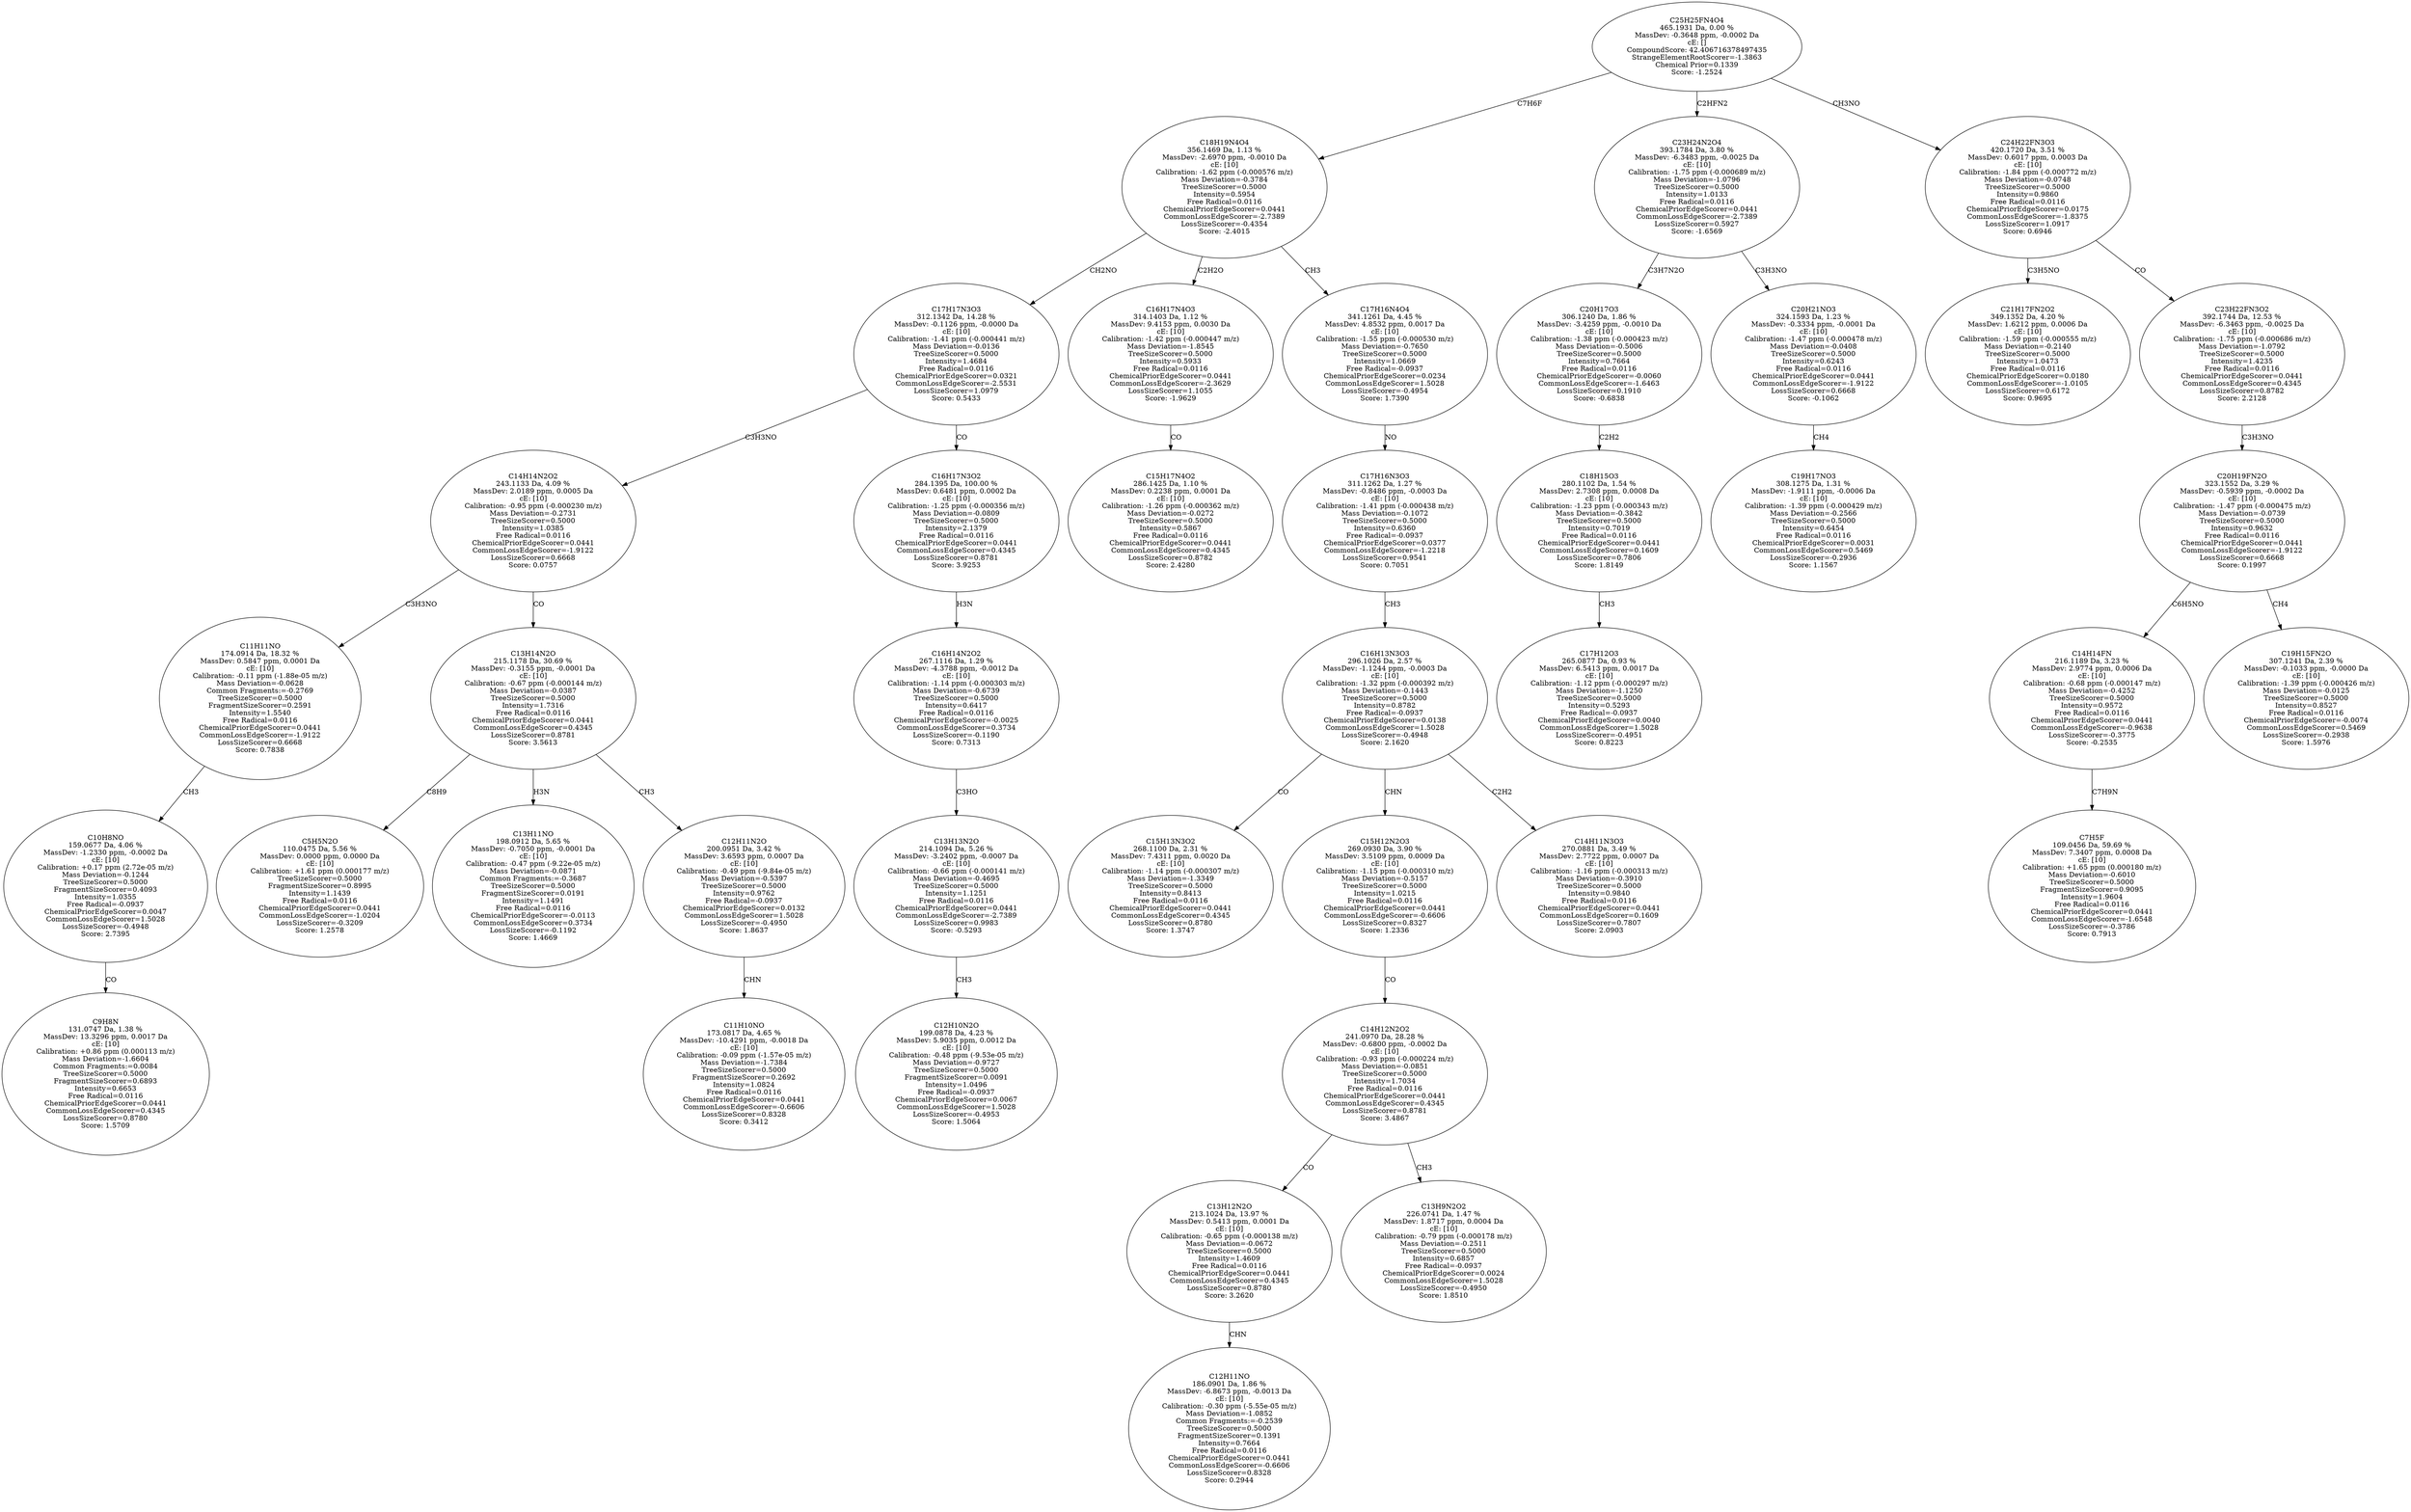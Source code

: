 strict digraph {
v1 [label="C9H8N\n131.0747 Da, 1.38 %\nMassDev: 13.3296 ppm, 0.0017 Da\ncE: [10]\nCalibration: +0.86 ppm (0.000113 m/z)\nMass Deviation=-1.6604\nCommon Fragments:=0.0084\nTreeSizeScorer=0.5000\nFragmentSizeScorer=0.6893\nIntensity=0.6653\nFree Radical=0.0116\nChemicalPriorEdgeScorer=0.0441\nCommonLossEdgeScorer=0.4345\nLossSizeScorer=0.8780\nScore: 1.5709"];
v2 [label="C10H8NO\n159.0677 Da, 4.06 %\nMassDev: -1.2330 ppm, -0.0002 Da\ncE: [10]\nCalibration: +0.17 ppm (2.72e-05 m/z)\nMass Deviation=-0.1244\nTreeSizeScorer=0.5000\nFragmentSizeScorer=0.4093\nIntensity=1.0355\nFree Radical=-0.0937\nChemicalPriorEdgeScorer=0.0047\nCommonLossEdgeScorer=1.5028\nLossSizeScorer=-0.4948\nScore: 2.7395"];
v3 [label="C11H11NO\n174.0914 Da, 18.32 %\nMassDev: 0.5847 ppm, 0.0001 Da\ncE: [10]\nCalibration: -0.11 ppm (-1.88e-05 m/z)\nMass Deviation=-0.0628\nCommon Fragments:=-0.2769\nTreeSizeScorer=0.5000\nFragmentSizeScorer=0.2591\nIntensity=1.5540\nFree Radical=0.0116\nChemicalPriorEdgeScorer=0.0441\nCommonLossEdgeScorer=-1.9122\nLossSizeScorer=0.6668\nScore: 0.7838"];
v4 [label="C5H5N2O\n110.0475 Da, 5.56 %\nMassDev: 0.0000 ppm, 0.0000 Da\ncE: [10]\nCalibration: +1.61 ppm (0.000177 m/z)\nTreeSizeScorer=0.5000\nFragmentSizeScorer=0.8995\nIntensity=1.1439\nFree Radical=0.0116\nChemicalPriorEdgeScorer=0.0441\nCommonLossEdgeScorer=-1.0204\nLossSizeScorer=-0.3209\nScore: 1.2578"];
v5 [label="C13H11NO\n198.0912 Da, 5.65 %\nMassDev: -0.7050 ppm, -0.0001 Da\ncE: [10]\nCalibration: -0.47 ppm (-9.22e-05 m/z)\nMass Deviation=-0.0871\nCommon Fragments:=-0.3687\nTreeSizeScorer=0.5000\nFragmentSizeScorer=0.0191\nIntensity=1.1491\nFree Radical=0.0116\nChemicalPriorEdgeScorer=-0.0113\nCommonLossEdgeScorer=0.3734\nLossSizeScorer=-0.1192\nScore: 1.4669"];
v6 [label="C11H10NO\n173.0817 Da, 4.65 %\nMassDev: -10.4291 ppm, -0.0018 Da\ncE: [10]\nCalibration: -0.09 ppm (-1.57e-05 m/z)\nMass Deviation=-1.7384\nTreeSizeScorer=0.5000\nFragmentSizeScorer=0.2692\nIntensity=1.0824\nFree Radical=0.0116\nChemicalPriorEdgeScorer=0.0441\nCommonLossEdgeScorer=-0.6606\nLossSizeScorer=0.8328\nScore: 0.3412"];
v7 [label="C12H11N2O\n200.0951 Da, 3.42 %\nMassDev: 3.6593 ppm, 0.0007 Da\ncE: [10]\nCalibration: -0.49 ppm (-9.84e-05 m/z)\nMass Deviation=-0.5397\nTreeSizeScorer=0.5000\nIntensity=0.9762\nFree Radical=-0.0937\nChemicalPriorEdgeScorer=0.0132\nCommonLossEdgeScorer=1.5028\nLossSizeScorer=-0.4950\nScore: 1.8637"];
v8 [label="C13H14N2O\n215.1178 Da, 30.69 %\nMassDev: -0.3155 ppm, -0.0001 Da\ncE: [10]\nCalibration: -0.67 ppm (-0.000144 m/z)\nMass Deviation=-0.0387\nTreeSizeScorer=0.5000\nIntensity=1.7316\nFree Radical=0.0116\nChemicalPriorEdgeScorer=0.0441\nCommonLossEdgeScorer=0.4345\nLossSizeScorer=0.8781\nScore: 3.5613"];
v9 [label="C14H14N2O2\n243.1133 Da, 4.09 %\nMassDev: 2.0189 ppm, 0.0005 Da\ncE: [10]\nCalibration: -0.95 ppm (-0.000230 m/z)\nMass Deviation=-0.2731\nTreeSizeScorer=0.5000\nIntensity=1.0385\nFree Radical=0.0116\nChemicalPriorEdgeScorer=0.0441\nCommonLossEdgeScorer=-1.9122\nLossSizeScorer=0.6668\nScore: 0.0757"];
v10 [label="C12H10N2O\n199.0878 Da, 4.23 %\nMassDev: 5.9035 ppm, 0.0012 Da\ncE: [10]\nCalibration: -0.48 ppm (-9.53e-05 m/z)\nMass Deviation=-0.9727\nTreeSizeScorer=0.5000\nFragmentSizeScorer=0.0091\nIntensity=1.0496\nFree Radical=-0.0937\nChemicalPriorEdgeScorer=0.0067\nCommonLossEdgeScorer=1.5028\nLossSizeScorer=-0.4953\nScore: 1.5064"];
v11 [label="C13H13N2O\n214.1094 Da, 5.26 %\nMassDev: -3.2402 ppm, -0.0007 Da\ncE: [10]\nCalibration: -0.66 ppm (-0.000141 m/z)\nMass Deviation=-0.4695\nTreeSizeScorer=0.5000\nIntensity=1.1251\nFree Radical=0.0116\nChemicalPriorEdgeScorer=0.0441\nCommonLossEdgeScorer=-2.7389\nLossSizeScorer=0.9983\nScore: -0.5293"];
v12 [label="C16H14N2O2\n267.1116 Da, 1.29 %\nMassDev: -4.3788 ppm, -0.0012 Da\ncE: [10]\nCalibration: -1.14 ppm (-0.000303 m/z)\nMass Deviation=-0.6739\nTreeSizeScorer=0.5000\nIntensity=0.6417\nFree Radical=0.0116\nChemicalPriorEdgeScorer=-0.0025\nCommonLossEdgeScorer=0.3734\nLossSizeScorer=-0.1190\nScore: 0.7313"];
v13 [label="C16H17N3O2\n284.1395 Da, 100.00 %\nMassDev: 0.6481 ppm, 0.0002 Da\ncE: [10]\nCalibration: -1.25 ppm (-0.000356 m/z)\nMass Deviation=-0.0809\nTreeSizeScorer=0.5000\nIntensity=2.1379\nFree Radical=0.0116\nChemicalPriorEdgeScorer=0.0441\nCommonLossEdgeScorer=0.4345\nLossSizeScorer=0.8781\nScore: 3.9253"];
v14 [label="C17H17N3O3\n312.1342 Da, 14.28 %\nMassDev: -0.1126 ppm, -0.0000 Da\ncE: [10]\nCalibration: -1.41 ppm (-0.000441 m/z)\nMass Deviation=-0.0136\nTreeSizeScorer=0.5000\nIntensity=1.4684\nFree Radical=0.0116\nChemicalPriorEdgeScorer=0.0321\nCommonLossEdgeScorer=-2.5531\nLossSizeScorer=1.0979\nScore: 0.5433"];
v15 [label="C15H17N4O2\n286.1425 Da, 1.10 %\nMassDev: 0.2238 ppm, 0.0001 Da\ncE: [10]\nCalibration: -1.26 ppm (-0.000362 m/z)\nMass Deviation=-0.0272\nTreeSizeScorer=0.5000\nIntensity=0.5867\nFree Radical=0.0116\nChemicalPriorEdgeScorer=0.0441\nCommonLossEdgeScorer=0.4345\nLossSizeScorer=0.8782\nScore: 2.4280"];
v16 [label="C16H17N4O3\n314.1403 Da, 1.12 %\nMassDev: 9.4153 ppm, 0.0030 Da\ncE: [10]\nCalibration: -1.42 ppm (-0.000447 m/z)\nMass Deviation=-1.8545\nTreeSizeScorer=0.5000\nIntensity=0.5933\nFree Radical=0.0116\nChemicalPriorEdgeScorer=0.0441\nCommonLossEdgeScorer=-2.3629\nLossSizeScorer=1.1055\nScore: -1.9629"];
v17 [label="C15H13N3O2\n268.1100 Da, 2.31 %\nMassDev: 7.4311 ppm, 0.0020 Da\ncE: [10]\nCalibration: -1.14 ppm (-0.000307 m/z)\nMass Deviation=-1.3349\nTreeSizeScorer=0.5000\nIntensity=0.8413\nFree Radical=0.0116\nChemicalPriorEdgeScorer=0.0441\nCommonLossEdgeScorer=0.4345\nLossSizeScorer=0.8780\nScore: 1.3747"];
v18 [label="C12H11NO\n186.0901 Da, 1.86 %\nMassDev: -6.8673 ppm, -0.0013 Da\ncE: [10]\nCalibration: -0.30 ppm (-5.55e-05 m/z)\nMass Deviation=-1.0852\nCommon Fragments:=-0.2539\nTreeSizeScorer=0.5000\nFragmentSizeScorer=0.1391\nIntensity=0.7664\nFree Radical=0.0116\nChemicalPriorEdgeScorer=0.0441\nCommonLossEdgeScorer=-0.6606\nLossSizeScorer=0.8328\nScore: 0.2944"];
v19 [label="C13H12N2O\n213.1024 Da, 13.97 %\nMassDev: 0.5413 ppm, 0.0001 Da\ncE: [10]\nCalibration: -0.65 ppm (-0.000138 m/z)\nMass Deviation=-0.0672\nTreeSizeScorer=0.5000\nIntensity=1.4609\nFree Radical=0.0116\nChemicalPriorEdgeScorer=0.0441\nCommonLossEdgeScorer=0.4345\nLossSizeScorer=0.8780\nScore: 3.2620"];
v20 [label="C13H9N2O2\n226.0741 Da, 1.47 %\nMassDev: 1.8717 ppm, 0.0004 Da\ncE: [10]\nCalibration: -0.79 ppm (-0.000178 m/z)\nMass Deviation=-0.2511\nTreeSizeScorer=0.5000\nIntensity=0.6857\nFree Radical=-0.0937\nChemicalPriorEdgeScorer=0.0024\nCommonLossEdgeScorer=1.5028\nLossSizeScorer=-0.4950\nScore: 1.8510"];
v21 [label="C14H12N2O2\n241.0970 Da, 28.28 %\nMassDev: -0.6800 ppm, -0.0002 Da\ncE: [10]\nCalibration: -0.93 ppm (-0.000224 m/z)\nMass Deviation=-0.0851\nTreeSizeScorer=0.5000\nIntensity=1.7034\nFree Radical=0.0116\nChemicalPriorEdgeScorer=0.0441\nCommonLossEdgeScorer=0.4345\nLossSizeScorer=0.8781\nScore: 3.4867"];
v22 [label="C15H12N2O3\n269.0930 Da, 3.90 %\nMassDev: 3.5109 ppm, 0.0009 Da\ncE: [10]\nCalibration: -1.15 ppm (-0.000310 m/z)\nMass Deviation=-0.5157\nTreeSizeScorer=0.5000\nIntensity=1.0215\nFree Radical=0.0116\nChemicalPriorEdgeScorer=0.0441\nCommonLossEdgeScorer=-0.6606\nLossSizeScorer=0.8327\nScore: 1.2336"];
v23 [label="C14H11N3O3\n270.0881 Da, 3.49 %\nMassDev: 2.7722 ppm, 0.0007 Da\ncE: [10]\nCalibration: -1.16 ppm (-0.000313 m/z)\nMass Deviation=-0.3910\nTreeSizeScorer=0.5000\nIntensity=0.9840\nFree Radical=0.0116\nChemicalPriorEdgeScorer=0.0441\nCommonLossEdgeScorer=0.1609\nLossSizeScorer=0.7807\nScore: 2.0903"];
v24 [label="C16H13N3O3\n296.1026 Da, 2.57 %\nMassDev: -1.1244 ppm, -0.0003 Da\ncE: [10]\nCalibration: -1.32 ppm (-0.000392 m/z)\nMass Deviation=-0.1443\nTreeSizeScorer=0.5000\nIntensity=0.8782\nFree Radical=-0.0937\nChemicalPriorEdgeScorer=0.0138\nCommonLossEdgeScorer=1.5028\nLossSizeScorer=-0.4948\nScore: 2.1620"];
v25 [label="C17H16N3O3\n311.1262 Da, 1.27 %\nMassDev: -0.8486 ppm, -0.0003 Da\ncE: [10]\nCalibration: -1.41 ppm (-0.000438 m/z)\nMass Deviation=-0.1072\nTreeSizeScorer=0.5000\nIntensity=0.6360\nFree Radical=-0.0937\nChemicalPriorEdgeScorer=0.0377\nCommonLossEdgeScorer=-1.2218\nLossSizeScorer=0.9541\nScore: 0.7051"];
v26 [label="C17H16N4O4\n341.1261 Da, 4.45 %\nMassDev: 4.8532 ppm, 0.0017 Da\ncE: [10]\nCalibration: -1.55 ppm (-0.000530 m/z)\nMass Deviation=-0.7650\nTreeSizeScorer=0.5000\nIntensity=1.0669\nFree Radical=-0.0937\nChemicalPriorEdgeScorer=0.0234\nCommonLossEdgeScorer=1.5028\nLossSizeScorer=-0.4954\nScore: 1.7390"];
v27 [label="C18H19N4O4\n356.1469 Da, 1.13 %\nMassDev: -2.6970 ppm, -0.0010 Da\ncE: [10]\nCalibration: -1.62 ppm (-0.000576 m/z)\nMass Deviation=-0.3784\nTreeSizeScorer=0.5000\nIntensity=0.5954\nFree Radical=0.0116\nChemicalPriorEdgeScorer=0.0441\nCommonLossEdgeScorer=-2.7389\nLossSizeScorer=-0.4354\nScore: -2.4015"];
v28 [label="C17H12O3\n265.0877 Da, 0.93 %\nMassDev: 6.5413 ppm, 0.0017 Da\ncE: [10]\nCalibration: -1.12 ppm (-0.000297 m/z)\nMass Deviation=-1.1250\nTreeSizeScorer=0.5000\nIntensity=0.5293\nFree Radical=-0.0937\nChemicalPriorEdgeScorer=0.0040\nCommonLossEdgeScorer=1.5028\nLossSizeScorer=-0.4951\nScore: 0.8223"];
v29 [label="C18H15O3\n280.1102 Da, 1.54 %\nMassDev: 2.7308 ppm, 0.0008 Da\ncE: [10]\nCalibration: -1.23 ppm (-0.000343 m/z)\nMass Deviation=-0.3842\nTreeSizeScorer=0.5000\nIntensity=0.7019\nFree Radical=0.0116\nChemicalPriorEdgeScorer=0.0441\nCommonLossEdgeScorer=0.1609\nLossSizeScorer=0.7806\nScore: 1.8149"];
v30 [label="C20H17O3\n306.1240 Da, 1.86 %\nMassDev: -3.4259 ppm, -0.0010 Da\ncE: [10]\nCalibration: -1.38 ppm (-0.000423 m/z)\nMass Deviation=-0.5006\nTreeSizeScorer=0.5000\nIntensity=0.7664\nFree Radical=0.0116\nChemicalPriorEdgeScorer=-0.0060\nCommonLossEdgeScorer=-1.6463\nLossSizeScorer=0.1910\nScore: -0.6838"];
v31 [label="C19H17NO3\n308.1275 Da, 1.31 %\nMassDev: -1.9111 ppm, -0.0006 Da\ncE: [10]\nCalibration: -1.39 ppm (-0.000429 m/z)\nMass Deviation=-0.2566\nTreeSizeScorer=0.5000\nIntensity=0.6454\nFree Radical=0.0116\nChemicalPriorEdgeScorer=0.0031\nCommonLossEdgeScorer=0.5469\nLossSizeScorer=-0.2936\nScore: 1.1567"];
v32 [label="C20H21NO3\n324.1593 Da, 1.23 %\nMassDev: -0.3334 ppm, -0.0001 Da\ncE: [10]\nCalibration: -1.47 ppm (-0.000478 m/z)\nMass Deviation=-0.0408\nTreeSizeScorer=0.5000\nIntensity=0.6243\nFree Radical=0.0116\nChemicalPriorEdgeScorer=0.0441\nCommonLossEdgeScorer=-1.9122\nLossSizeScorer=0.6668\nScore: -0.1062"];
v33 [label="C23H24N2O4\n393.1784 Da, 3.80 %\nMassDev: -6.3483 ppm, -0.0025 Da\ncE: [10]\nCalibration: -1.75 ppm (-0.000689 m/z)\nMass Deviation=-1.0796\nTreeSizeScorer=0.5000\nIntensity=1.0133\nFree Radical=0.0116\nChemicalPriorEdgeScorer=0.0441\nCommonLossEdgeScorer=-2.7389\nLossSizeScorer=0.5927\nScore: -1.6569"];
v34 [label="C21H17FN2O2\n349.1352 Da, 4.20 %\nMassDev: 1.6212 ppm, 0.0006 Da\ncE: [10]\nCalibration: -1.59 ppm (-0.000555 m/z)\nMass Deviation=-0.2140\nTreeSizeScorer=0.5000\nIntensity=1.0473\nFree Radical=0.0116\nChemicalPriorEdgeScorer=0.0180\nCommonLossEdgeScorer=-1.0105\nLossSizeScorer=0.6172\nScore: 0.9695"];
v35 [label="C7H5F\n109.0456 Da, 59.69 %\nMassDev: 7.3407 ppm, 0.0008 Da\ncE: [10]\nCalibration: +1.65 ppm (0.000180 m/z)\nMass Deviation=-0.6010\nTreeSizeScorer=0.5000\nFragmentSizeScorer=0.9095\nIntensity=1.9604\nFree Radical=0.0116\nChemicalPriorEdgeScorer=0.0441\nCommonLossEdgeScorer=-1.6548\nLossSizeScorer=-0.3786\nScore: 0.7913"];
v36 [label="C14H14FN\n216.1189 Da, 3.23 %\nMassDev: 2.9774 ppm, 0.0006 Da\ncE: [10]\nCalibration: -0.68 ppm (-0.000147 m/z)\nMass Deviation=-0.4252\nTreeSizeScorer=0.5000\nIntensity=0.9572\nFree Radical=0.0116\nChemicalPriorEdgeScorer=0.0441\nCommonLossEdgeScorer=-0.9638\nLossSizeScorer=-0.3775\nScore: -0.2535"];
v37 [label="C19H15FN2O\n307.1241 Da, 2.39 %\nMassDev: -0.1033 ppm, -0.0000 Da\ncE: [10]\nCalibration: -1.39 ppm (-0.000426 m/z)\nMass Deviation=-0.0125\nTreeSizeScorer=0.5000\nIntensity=0.8527\nFree Radical=0.0116\nChemicalPriorEdgeScorer=-0.0074\nCommonLossEdgeScorer=0.5469\nLossSizeScorer=-0.2938\nScore: 1.5976"];
v38 [label="C20H19FN2O\n323.1552 Da, 3.29 %\nMassDev: -0.5939 ppm, -0.0002 Da\ncE: [10]\nCalibration: -1.47 ppm (-0.000475 m/z)\nMass Deviation=-0.0739\nTreeSizeScorer=0.5000\nIntensity=0.9632\nFree Radical=0.0116\nChemicalPriorEdgeScorer=0.0441\nCommonLossEdgeScorer=-1.9122\nLossSizeScorer=0.6668\nScore: 0.1997"];
v39 [label="C23H22FN3O2\n392.1744 Da, 12.53 %\nMassDev: -6.3463 ppm, -0.0025 Da\ncE: [10]\nCalibration: -1.75 ppm (-0.000686 m/z)\nMass Deviation=-1.0792\nTreeSizeScorer=0.5000\nIntensity=1.4235\nFree Radical=0.0116\nChemicalPriorEdgeScorer=0.0441\nCommonLossEdgeScorer=0.4345\nLossSizeScorer=0.8782\nScore: 2.2128"];
v40 [label="C24H22FN3O3\n420.1720 Da, 3.51 %\nMassDev: 0.6017 ppm, 0.0003 Da\ncE: [10]\nCalibration: -1.84 ppm (-0.000772 m/z)\nMass Deviation=-0.0748\nTreeSizeScorer=0.5000\nIntensity=0.9860\nFree Radical=0.0116\nChemicalPriorEdgeScorer=0.0175\nCommonLossEdgeScorer=-1.8375\nLossSizeScorer=1.0917\nScore: 0.6946"];
v41 [label="C25H25FN4O4\n465.1931 Da, 0.00 %\nMassDev: -0.3648 ppm, -0.0002 Da\ncE: []\nCompoundScore: 42.406716378497435\nStrangeElementRootScorer=-1.3863\nChemical Prior=0.1339\nScore: -1.2524"];
v2 -> v1 [label="CO"];
v3 -> v2 [label="CH3"];
v9 -> v3 [label="C3H3NO"];
v8 -> v4 [label="C8H9"];
v8 -> v5 [label="H3N"];
v7 -> v6 [label="CHN"];
v8 -> v7 [label="CH3"];
v9 -> v8 [label="CO"];
v14 -> v9 [label="C3H3NO"];
v11 -> v10 [label="CH3"];
v12 -> v11 [label="C3HO"];
v13 -> v12 [label="H3N"];
v14 -> v13 [label="CO"];
v27 -> v14 [label="CH2NO"];
v16 -> v15 [label="CO"];
v27 -> v16 [label="C2H2O"];
v24 -> v17 [label="CO"];
v19 -> v18 [label="CHN"];
v21 -> v19 [label="CO"];
v21 -> v20 [label="CH3"];
v22 -> v21 [label="CO"];
v24 -> v22 [label="CHN"];
v24 -> v23 [label="C2H2"];
v25 -> v24 [label="CH3"];
v26 -> v25 [label="NO"];
v27 -> v26 [label="CH3"];
v41 -> v27 [label="C7H6F"];
v29 -> v28 [label="CH3"];
v30 -> v29 [label="C2H2"];
v33 -> v30 [label="C3H7N2O"];
v32 -> v31 [label="CH4"];
v33 -> v32 [label="C3H3NO"];
v41 -> v33 [label="C2HFN2"];
v40 -> v34 [label="C3H5NO"];
v36 -> v35 [label="C7H9N"];
v38 -> v36 [label="C6H5NO"];
v38 -> v37 [label="CH4"];
v39 -> v38 [label="C3H3NO"];
v40 -> v39 [label="CO"];
v41 -> v40 [label="CH3NO"];
}